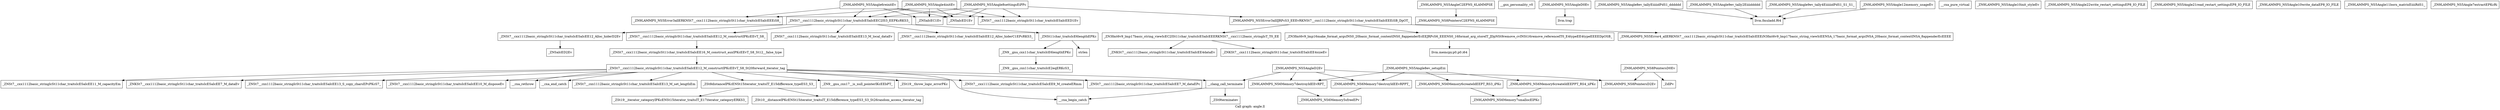 digraph "Call graph: angle.ll" {
	label="Call graph: angle.ll";

	Node0x564160e12d40 [shape=record,label="{_ZSt9terminatev}"];
	Node0x564160ec7e10 [shape=record,label="{_ZN9LAMMPS_NS5AngleC2EPNS_6LAMMPSE}"];
	Node0x564160ec7e10 -> Node0x564160dd6c30;
	Node0x564160dd6c30 [shape=record,label="{_ZN9LAMMPS_NS8PointersC2EPNS_6LAMMPSE}"];
	Node0x564160dd8a60 [shape=record,label="{_ZN9LAMMPS_NS5AngleD2Ev}"];
	Node0x564160dd8a60 -> Node0x564160dda990;
	Node0x564160dd8a60 -> Node0x564160dd9360;
	Node0x564160dd8a60 -> Node0x564160e1f890;
	Node0x564160dd8a60 -> Node0x564160dd7d60;
	Node0x564160dda990 [shape=record,label="{_ZN9LAMMPS_NS6Memory7destroyIdEEvRPT_}"];
	Node0x564160dda990 -> Node0x564160e15000;
	Node0x564160df8c60 [shape=record,label="{__gxx_personality_v0}"];
	Node0x564160e1f890 [shape=record,label="{__clang_call_terminate}"];
	Node0x564160e1f890 -> Node0x564160ec80f0;
	Node0x564160e1f890 -> Node0x564160e12d40;
	Node0x564160ec80f0 [shape=record,label="{__cxa_begin_catch}"];
	Node0x564160dd9360 [shape=record,label="{_ZN9LAMMPS_NS6Memory7destroyIdEEvRPPT_}"];
	Node0x564160dd9360 -> Node0x564160e15000;
	Node0x564160ed0310 [shape=record,label="{_ZN9LAMMPS_NS5AngleD0Ev}"];
	Node0x564160ed0310 -> Node0x564160ed0390;
	Node0x564160ed0390 [shape=record,label="{llvm.trap}"];
	Node0x564160dd9800 [shape=record,label="{_ZN9LAMMPS_NS5Angle4initEv}"];
	Node0x564160dd9800 -> Node0x564160ddad50;
	Node0x564160dd9800 -> Node0x564160dd6a90;
	Node0x564160dd9800 -> Node0x564160df3220;
	Node0x564160dd9800 -> Node0x564160e2d830;
	Node0x564160dd9800 -> Node0x564160e2c9d0;
	Node0x564160e2d830 [shape=record,label="{_ZN9LAMMPS_NS5Error3allERKNSt7__cxx1112basic_stringIcSt11char_traitsIcESaIcEEEiS8_}"];
	Node0x564160ddad50 [shape=record,label="{_ZNSaIcEC1Ev}"];
	Node0x564160dd6a90 [shape=record,label="{_ZNSt7__cxx1112basic_stringIcSt11char_traitsIcESaIcEEC2IS3_EEPKcRKS3_}"];
	Node0x564160dd6a90 -> Node0x564160de1470;
	Node0x564160dd6a90 -> Node0x564160dfa260;
	Node0x564160dd6a90 -> Node0x564160ded4c0;
	Node0x564160dd6a90 -> Node0x564160dedf20;
	Node0x564160dd6a90 -> Node0x564160dee810;
	Node0x564160e2c9d0 [shape=record,label="{_ZNSt7__cxx1112basic_stringIcSt11char_traitsIcESaIcEED1Ev}"];
	Node0x564160df3220 [shape=record,label="{_ZNSaIcED1Ev}"];
	Node0x564160def2e0 [shape=record,label="{_ZN9LAMMPS_NS5Angle8settingsEiPPc}"];
	Node0x564160def2e0 -> Node0x564160ddad50;
	Node0x564160def2e0 -> Node0x564160dd6a90;
	Node0x564160def2e0 -> Node0x564160df3220;
	Node0x564160def2e0 -> Node0x564160e2c9d0;
	Node0x564160def2e0 -> Node0x564160defb40;
	Node0x564160defb40 [shape=record,label="{_ZN9LAMMPS_NS5Error3allIJRPcS3_EEEvRKNSt7__cxx1112basic_stringIcSt11char_traitsIcESaIcEEEiSB_DpOT_}"];
	Node0x564160defb40 -> Node0x564160df0820;
	Node0x564160defb40 -> Node0x564160df3700;
	Node0x564160defb40 -> Node0x564160df40c0;
	Node0x564160df53c0 [shape=record,label="{_ZN9LAMMPS_NS5Angle8ev_setupEiii}"];
	Node0x564160df53c0 -> Node0x564160dda990;
	Node0x564160df53c0 -> Node0x564160df7970;
	Node0x564160df53c0 -> Node0x564160dd9360;
	Node0x564160df53c0 -> Node0x564160df99e0;
	Node0x564160df7970 [shape=record,label="{_ZN9LAMMPS_NS6Memory6createIdEEPT_RS3_iPKc}"];
	Node0x564160df7970 -> Node0x564160dfb5d0;
	Node0x564160df99e0 [shape=record,label="{_ZN9LAMMPS_NS6Memory6createIdEEPPT_RS4_iiPKc}"];
	Node0x564160df99e0 -> Node0x564160dfb5d0;
	Node0x564160dfbd00 [shape=record,label="{_ZN9LAMMPS_NS5Angle8ev_tallyEiiiiidPdS1_dddddd}"];
	Node0x564160dfbd00 -> Node0x564160df4230;
	Node0x564160dfde10 [shape=record,label="{_ZN9LAMMPS_NS5Angle9ev_tally2Eiiiiddddd}"];
	Node0x564160dfde10 -> Node0x564160df4230;
	Node0x564160df4230 [shape=record,label="{llvm.fmuladd.f64}"];
	Node0x564160dfc910 [shape=record,label="{_ZN9LAMMPS_NS5Angle9ev_tally4EiiiiiidPdS1_S1_S1_}"];
	Node0x564160dfc910 -> Node0x564160df4230;
	Node0x564160dfeac0 [shape=record,label="{_ZN9LAMMPS_NS5Angle12memory_usageEv}"];
	Node0x564160dfeac0 -> Node0x564160df4230;
	Node0x564160e01820 [shape=record,label="{_ZN9LAMMPS_NS5Angle6reinitEv}"];
	Node0x564160e01820 -> Node0x564160ddad50;
	Node0x564160e01820 -> Node0x564160dd6a90;
	Node0x564160e01820 -> Node0x564160df3220;
	Node0x564160e01820 -> Node0x564160e2d830;
	Node0x564160e01820 -> Node0x564160e2c9d0;
	Node0x564160e03eb0 [shape=record,label="{__cxa_pure_virtual}"];
	Node0x564160e1fa20 [shape=record,label="{_ZN9LAMMPS_NS5Angle10init_styleEv}"];
	Node0x564160e0c400 [shape=record,label="{_ZN9LAMMPS_NS5Angle22write_restart_settingsEP8_IO_FILE}"];
	Node0x564160e35de0 [shape=record,label="{_ZN9LAMMPS_NS5Angle21read_restart_settingsEP8_IO_FILE}"];
	Node0x564160e10d50 [shape=record,label="{_ZN9LAMMPS_NS5Angle10write_dataEP8_IO_FILE}"];
	Node0x564160e16550 [shape=record,label="{_ZN9LAMMPS_NS5Angle11born_matrixEiiiiRdS1_}"];
	Node0x564160e21030 [shape=record,label="{_ZN9LAMMPS_NS5Angle7extractEPKcRi}"];
	Node0x564160dd7d60 [shape=record,label="{_ZN9LAMMPS_NS8PointersD2Ev}"];
	Node0x564160e2bb50 [shape=record,label="{_ZN9LAMMPS_NS8PointersD0Ev}"];
	Node0x564160e2bb50 -> Node0x564160dd7d60;
	Node0x564160e2bb50 -> Node0x564160e2e910;
	Node0x564160e2e910 [shape=record,label="{_ZdlPv}"];
	Node0x564160e15000 [shape=record,label="{_ZN9LAMMPS_NS6Memory5sfreeEPv}"];
	Node0x564160de1470 [shape=record,label="{_ZNSt7__cxx1112basic_stringIcSt11char_traitsIcESaIcEE13_M_local_dataEv}"];
	Node0x564160dfa260 [shape=record,label="{_ZNSt7__cxx1112basic_stringIcSt11char_traitsIcESaIcEE12_Alloc_hiderC1EPcRKS3_}"];
	Node0x564160dedf20 [shape=record,label="{_ZNSt7__cxx1112basic_stringIcSt11char_traitsIcESaIcEE12_M_constructIPKcEEvT_S8_}"];
	Node0x564160dedf20 -> Node0x564160e31340;
	Node0x564160ded4c0 [shape=record,label="{_ZNSt11char_traitsIcE6lengthEPKc}"];
	Node0x564160ded4c0 -> Node0x564160e333c0;
	Node0x564160ded4c0 -> Node0x564160e34d10;
	Node0x564160dee810 [shape=record,label="{_ZNSt7__cxx1112basic_stringIcSt11char_traitsIcESaIcEE12_Alloc_hiderD2Ev}"];
	Node0x564160dee810 -> Node0x564160e36380;
	Node0x564160e31340 [shape=record,label="{_ZNSt7__cxx1112basic_stringIcSt11char_traitsIcESaIcEE16_M_construct_auxIPKcEEvT_S8_St12__false_type}"];
	Node0x564160e31340 -> Node0x564160e36ec0;
	Node0x564160e36ec0 [shape=record,label="{_ZNSt7__cxx1112basic_stringIcSt11char_traitsIcESaIcEE12_M_constructIPKcEEvT_S8_St20forward_iterator_tag}"];
	Node0x564160e36ec0 -> Node0x564160e38350;
	Node0x564160e36ec0 -> Node0x564160e39ec0;
	Node0x564160e36ec0 -> Node0x564160e3a5d0;
	Node0x564160e36ec0 -> Node0x564160e3b4e0;
	Node0x564160e36ec0 -> Node0x564160e3c020;
	Node0x564160e36ec0 -> Node0x564160e3cb60;
	Node0x564160e36ec0 -> Node0x564160e3e730;
	Node0x564160e36ec0 -> Node0x564160e3f810;
	Node0x564160e36ec0 -> Node0x564160ec80f0;
	Node0x564160e36ec0 -> Node0x564160e40080;
	Node0x564160e36ec0 -> Node0x564160e41160;
	Node0x564160e36ec0 -> Node0x564160e427a0;
	Node0x564160e36ec0 -> Node0x564160e43880;
	Node0x564160e36ec0 -> Node0x564160e1f890;
	Node0x564160e38350 [shape=record,label="{_ZN9__gnu_cxx17__is_null_pointerIKcEEbPT_}"];
	Node0x564160e39ec0 [shape=record,label="{_ZSt19__throw_logic_errorPKc}"];
	Node0x564160e3a5d0 [shape=record,label="{_ZSt8distanceIPKcENSt15iterator_traitsIT_E15difference_typeES3_S3_}"];
	Node0x564160e3a5d0 -> Node0x564160e44960;
	Node0x564160e3a5d0 -> Node0x564160e46080;
	Node0x564160e3c020 [shape=record,label="{_ZNSt7__cxx1112basic_stringIcSt11char_traitsIcESaIcEE7_M_dataEPc}"];
	Node0x564160e3b4e0 [shape=record,label="{_ZNSt7__cxx1112basic_stringIcSt11char_traitsIcESaIcEE9_M_createERmm}"];
	Node0x564160e3cb60 [shape=record,label="{_ZNSt7__cxx1112basic_stringIcSt11char_traitsIcESaIcEE11_M_capacityEm}"];
	Node0x564160e3f810 [shape=record,label="{_ZNSt7__cxx1112basic_stringIcSt11char_traitsIcESaIcEE13_S_copy_charsEPcPKcS7_}"];
	Node0x564160e3e730 [shape=record,label="{_ZNKSt7__cxx1112basic_stringIcSt11char_traitsIcESaIcEE7_M_dataEv}"];
	Node0x564160e40080 [shape=record,label="{_ZNSt7__cxx1112basic_stringIcSt11char_traitsIcESaIcEE10_M_disposeEv}"];
	Node0x564160e41160 [shape=record,label="{__cxa_rethrow}"];
	Node0x564160e427a0 [shape=record,label="{__cxa_end_catch}"];
	Node0x564160e43880 [shape=record,label="{_ZNSt7__cxx1112basic_stringIcSt11char_traitsIcESaIcEE13_M_set_lengthEm}"];
	Node0x564160e46080 [shape=record,label="{_ZSt10__distanceIPKcENSt15iterator_traitsIT_E15difference_typeES3_S3_St26random_access_iterator_tag}"];
	Node0x564160e44960 [shape=record,label="{_ZSt19__iterator_categoryIPKcENSt15iterator_traitsIT_E17iterator_categoryERKS3_}"];
	Node0x564160e333c0 [shape=record,label="{_ZN9__gnu_cxx11char_traitsIcE6lengthEPKc}"];
	Node0x564160e333c0 -> Node0x564160e4b960;
	Node0x564160e34d10 [shape=record,label="{strlen}"];
	Node0x564160e4b960 [shape=record,label="{_ZN9__gnu_cxx11char_traitsIcE2eqERKcS3_}"];
	Node0x564160e36380 [shape=record,label="{_ZNSaIcED2Ev}"];
	Node0x564160df40c0 [shape=record,label="{_ZN9LAMMPS_NS5Error4_allERKNSt7__cxx1112basic_stringIcSt11char_traitsIcESaIcEEEiN3fmt6v9_lmp17basic_string_viewIcEENSA_17basic_format_argsINSA_20basic_format_contextINSA_8appenderEcEEEE}"];
	Node0x564160df0820 [shape=record,label="{_ZN3fmt6v9_lmp17basic_string_viewIcEC2ISt11char_traitsIcESaIcEEERKNSt7__cxx1112basic_stringIcT_T0_EE}"];
	Node0x564160df0820 -> Node0x564160e54840;
	Node0x564160df0820 -> Node0x564160e591b0;
	Node0x564160df3700 [shape=record,label="{_ZN3fmt6v9_lmp16make_format_argsINS0_20basic_format_contextINS0_8appenderEcEEJRPcS6_EEENS0_16format_arg_storeIT_JDpNSt9remove_cvINSt16remove_referenceIT0_E4typeEE4typeEEEEDpOSB_}"];
	Node0x564160df3700 -> Node0x564160e5a570;
	Node0x564160e54840 [shape=record,label="{_ZNKSt7__cxx1112basic_stringIcSt11char_traitsIcESaIcEE4dataEv}"];
	Node0x564160e591b0 [shape=record,label="{_ZNKSt7__cxx1112basic_stringIcSt11char_traitsIcESaIcEE4sizeEv}"];
	Node0x564160e5a570 [shape=record,label="{llvm.memcpy.p0.p0.i64}"];
	Node0x564160dfb5d0 [shape=record,label="{_ZN9LAMMPS_NS6Memory7smallocElPKc}"];
}
